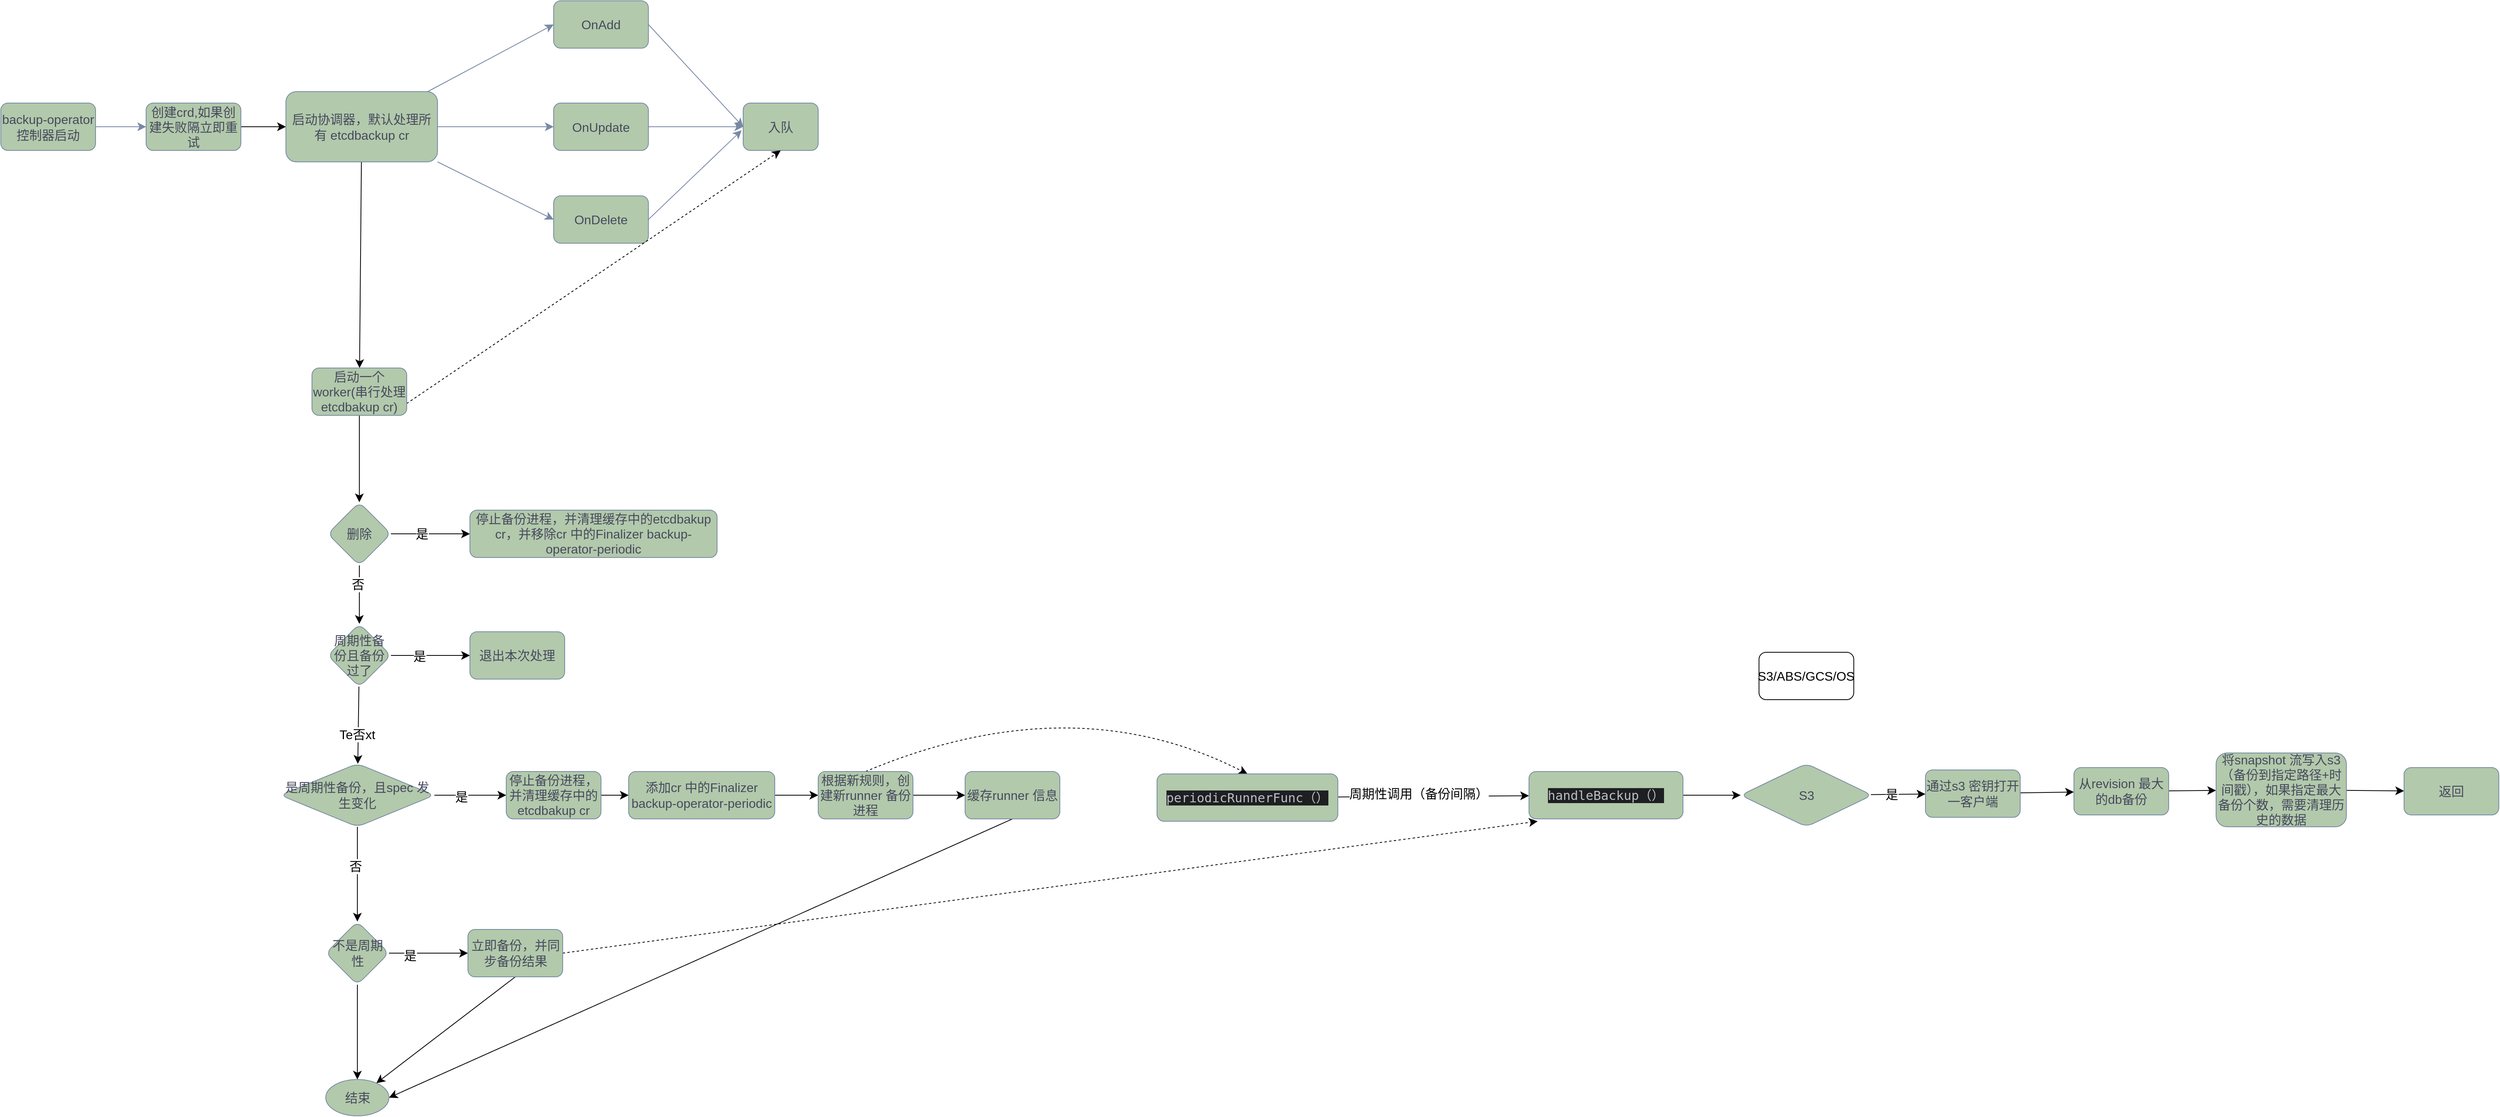 <mxfile version="21.6.1" type="device">
  <diagram name="第 1 页" id="Ej94uCb0L1IUmglXUefa">
    <mxGraphModel dx="1915" dy="1401" grid="0" gridSize="10" guides="1" tooltips="1" connect="1" arrows="1" fold="1" page="0" pageScale="1" pageWidth="827" pageHeight="1169" math="0" shadow="0">
      <root>
        <mxCell id="0" />
        <mxCell id="1" parent="0" />
        <mxCell id="u__oFbVeFZprRWQxTikK-1" value="" style="edgeStyle=none;curved=1;rounded=0;orthogonalLoop=1;jettySize=auto;html=1;fontSize=12;startSize=8;endSize=8;labelBackgroundColor=none;strokeColor=#788AA3;fontColor=default;" parent="1" source="u__oFbVeFZprRWQxTikK-2" target="u__oFbVeFZprRWQxTikK-3" edge="1">
          <mxGeometry relative="1" as="geometry" />
        </mxCell>
        <mxCell id="u__oFbVeFZprRWQxTikK-2" value="backup-operator 控制器启动" style="rounded=1;whiteSpace=wrap;html=1;fontSize=16;flipH=1;labelBackgroundColor=none;fillColor=#B2C9AB;strokeColor=#788AA3;fontColor=#46495D;" parent="1" vertex="1">
          <mxGeometry x="-98" y="60.5" width="120" height="60" as="geometry" />
        </mxCell>
        <mxCell id="tc41EtUaQBB8lVggmnJ8-11" value="" style="edgeStyle=none;curved=1;rounded=0;orthogonalLoop=1;jettySize=auto;html=1;fontSize=12;startSize=8;endSize=8;" parent="1" source="u__oFbVeFZprRWQxTikK-3" target="tc41EtUaQBB8lVggmnJ8-4" edge="1">
          <mxGeometry relative="1" as="geometry" />
        </mxCell>
        <mxCell id="u__oFbVeFZprRWQxTikK-3" value="创建crd,如果创建失败隔立即重试" style="whiteSpace=wrap;html=1;fontSize=16;rounded=1;flipH=1;labelBackgroundColor=none;fillColor=#B2C9AB;strokeColor=#788AA3;fontColor=#46495D;" parent="1" vertex="1">
          <mxGeometry x="86" y="60.5" width="120" height="60" as="geometry" />
        </mxCell>
        <mxCell id="tc41EtUaQBB8lVggmnJ8-1" value="" style="edgeStyle=none;curved=1;rounded=0;orthogonalLoop=1;jettySize=auto;html=1;fontSize=12;startSize=8;endSize=8;entryX=0;entryY=0.5;entryDx=0;entryDy=0;labelBackgroundColor=none;strokeColor=#788AA3;fontColor=default;" parent="1" source="tc41EtUaQBB8lVggmnJ8-4" target="tc41EtUaQBB8lVggmnJ8-12" edge="1">
          <mxGeometry relative="1" as="geometry">
            <mxPoint x="602" y="-40" as="targetPoint" />
          </mxGeometry>
        </mxCell>
        <mxCell id="tc41EtUaQBB8lVggmnJ8-2" value="" style="edgeStyle=none;curved=1;rounded=0;orthogonalLoop=1;jettySize=auto;html=1;fontSize=12;startSize=8;endSize=8;labelBackgroundColor=none;strokeColor=#788AA3;fontColor=default;" parent="1" source="tc41EtUaQBB8lVggmnJ8-4" target="tc41EtUaQBB8lVggmnJ8-7" edge="1">
          <mxGeometry relative="1" as="geometry" />
        </mxCell>
        <mxCell id="tc41EtUaQBB8lVggmnJ8-3" style="edgeStyle=none;curved=1;rounded=0;orthogonalLoop=1;jettySize=auto;html=1;exitX=1;exitY=1;exitDx=0;exitDy=0;fontSize=12;startSize=8;endSize=8;entryX=0;entryY=0.5;entryDx=0;entryDy=0;labelBackgroundColor=none;strokeColor=#788AA3;fontColor=default;" parent="1" source="tc41EtUaQBB8lVggmnJ8-4" target="tc41EtUaQBB8lVggmnJ8-9" edge="1">
          <mxGeometry relative="1" as="geometry">
            <mxPoint x="592" y="199" as="targetPoint" />
          </mxGeometry>
        </mxCell>
        <mxCell id="tc41EtUaQBB8lVggmnJ8-14" value="" style="edgeStyle=none;curved=1;rounded=0;orthogonalLoop=1;jettySize=auto;html=1;fontSize=12;startSize=8;endSize=8;" parent="1" source="tc41EtUaQBB8lVggmnJ8-4" target="tc41EtUaQBB8lVggmnJ8-13" edge="1">
          <mxGeometry relative="1" as="geometry" />
        </mxCell>
        <mxCell id="tc41EtUaQBB8lVggmnJ8-4" value="启动协调器，默认处理所有 etcdbackup cr" style="whiteSpace=wrap;html=1;fontSize=16;rounded=1;flipH=1;labelBackgroundColor=none;fillColor=#B2C9AB;strokeColor=#788AA3;fontColor=#46495D;" parent="1" vertex="1">
          <mxGeometry x="263" y="46" width="192" height="89" as="geometry" />
        </mxCell>
        <mxCell id="tc41EtUaQBB8lVggmnJ8-5" style="edgeStyle=none;curved=1;rounded=0;orthogonalLoop=1;jettySize=auto;html=1;exitX=1;exitY=0.5;exitDx=0;exitDy=0;entryX=0;entryY=0.5;entryDx=0;entryDy=0;fontSize=12;startSize=8;endSize=8;labelBackgroundColor=none;strokeColor=#788AA3;fontColor=default;" parent="1" source="tc41EtUaQBB8lVggmnJ8-12" target="tc41EtUaQBB8lVggmnJ8-10" edge="1">
          <mxGeometry relative="1" as="geometry">
            <mxPoint x="722" y="-40" as="sourcePoint" />
          </mxGeometry>
        </mxCell>
        <mxCell id="tc41EtUaQBB8lVggmnJ8-6" value="" style="edgeStyle=none;curved=1;rounded=0;orthogonalLoop=1;jettySize=auto;html=1;fontSize=12;startSize=8;endSize=8;labelBackgroundColor=none;strokeColor=#788AA3;fontColor=default;" parent="1" source="tc41EtUaQBB8lVggmnJ8-7" target="tc41EtUaQBB8lVggmnJ8-10" edge="1">
          <mxGeometry relative="1" as="geometry" />
        </mxCell>
        <mxCell id="tc41EtUaQBB8lVggmnJ8-7" value="OnUpdate" style="whiteSpace=wrap;html=1;fontSize=16;rounded=1;labelBackgroundColor=none;fillColor=#B2C9AB;strokeColor=#788AA3;fontColor=#46495D;" parent="1" vertex="1">
          <mxGeometry x="602" y="60.5" width="120" height="60" as="geometry" />
        </mxCell>
        <mxCell id="tc41EtUaQBB8lVggmnJ8-8" style="edgeStyle=none;curved=1;rounded=0;orthogonalLoop=1;jettySize=auto;html=1;exitX=1;exitY=0.5;exitDx=0;exitDy=0;fontSize=12;startSize=8;endSize=8;labelBackgroundColor=none;strokeColor=#788AA3;fontColor=default;" parent="1" source="tc41EtUaQBB8lVggmnJ8-9" edge="1">
          <mxGeometry relative="1" as="geometry">
            <mxPoint x="840" y="95" as="targetPoint" />
          </mxGeometry>
        </mxCell>
        <mxCell id="tc41EtUaQBB8lVggmnJ8-9" value="OnDelete" style="whiteSpace=wrap;html=1;fontSize=16;rounded=1;labelBackgroundColor=none;fillColor=#B2C9AB;strokeColor=#788AA3;fontColor=#46495D;" parent="1" vertex="1">
          <mxGeometry x="602" y="178" width="120" height="60" as="geometry" />
        </mxCell>
        <mxCell id="tc41EtUaQBB8lVggmnJ8-10" value="入队" style="whiteSpace=wrap;html=1;fontSize=16;rounded=1;labelBackgroundColor=none;fillColor=#B2C9AB;strokeColor=#788AA3;fontColor=#46495D;" parent="1" vertex="1">
          <mxGeometry x="842" y="60.5" width="95" height="60" as="geometry" />
        </mxCell>
        <mxCell id="tc41EtUaQBB8lVggmnJ8-12" value="OnAdd" style="whiteSpace=wrap;html=1;fontSize=16;rounded=1;labelBackgroundColor=none;fillColor=#B2C9AB;strokeColor=#788AA3;fontColor=#46495D;" parent="1" vertex="1">
          <mxGeometry x="602" y="-69" width="120" height="60" as="geometry" />
        </mxCell>
        <mxCell id="tc41EtUaQBB8lVggmnJ8-15" style="edgeStyle=none;curved=1;rounded=0;orthogonalLoop=1;jettySize=auto;html=1;exitX=1;exitY=0.75;exitDx=0;exitDy=0;entryX=0.5;entryY=1;entryDx=0;entryDy=0;fontSize=12;startSize=8;endSize=8;dashed=1;" parent="1" source="tc41EtUaQBB8lVggmnJ8-13" target="tc41EtUaQBB8lVggmnJ8-10" edge="1">
          <mxGeometry relative="1" as="geometry" />
        </mxCell>
        <mxCell id="tc41EtUaQBB8lVggmnJ8-17" value="" style="edgeStyle=none;curved=1;rounded=0;orthogonalLoop=1;jettySize=auto;html=1;fontSize=12;startSize=8;endSize=8;" parent="1" source="tc41EtUaQBB8lVggmnJ8-13" target="tc41EtUaQBB8lVggmnJ8-16" edge="1">
          <mxGeometry relative="1" as="geometry" />
        </mxCell>
        <mxCell id="tc41EtUaQBB8lVggmnJ8-13" value="启动一个worker(串行处理 etcdbakup cr)" style="whiteSpace=wrap;html=1;fontSize=16;fillColor=#B2C9AB;strokeColor=#788AA3;fontColor=#46495D;rounded=1;labelBackgroundColor=none;" parent="1" vertex="1">
          <mxGeometry x="296" y="396" width="120" height="60" as="geometry" />
        </mxCell>
        <mxCell id="tc41EtUaQBB8lVggmnJ8-19" value="" style="edgeStyle=none;curved=1;rounded=0;orthogonalLoop=1;jettySize=auto;html=1;fontSize=12;startSize=8;endSize=8;" parent="1" source="tc41EtUaQBB8lVggmnJ8-16" target="tc41EtUaQBB8lVggmnJ8-18" edge="1">
          <mxGeometry relative="1" as="geometry" />
        </mxCell>
        <mxCell id="tc41EtUaQBB8lVggmnJ8-20" value="是" style="edgeLabel;html=1;align=center;verticalAlign=middle;resizable=0;points=[];fontSize=16;" parent="tc41EtUaQBB8lVggmnJ8-19" vertex="1" connectable="0">
          <mxGeometry x="-0.22" relative="1" as="geometry">
            <mxPoint as="offset" />
          </mxGeometry>
        </mxCell>
        <mxCell id="tc41EtUaQBB8lVggmnJ8-22" value="" style="edgeStyle=none;curved=1;rounded=0;orthogonalLoop=1;jettySize=auto;html=1;fontSize=12;startSize=8;endSize=8;" parent="1" source="tc41EtUaQBB8lVggmnJ8-16" target="tc41EtUaQBB8lVggmnJ8-21" edge="1">
          <mxGeometry relative="1" as="geometry" />
        </mxCell>
        <mxCell id="tc41EtUaQBB8lVggmnJ8-23" value="否" style="edgeLabel;html=1;align=center;verticalAlign=middle;resizable=0;points=[];fontSize=16;" parent="tc41EtUaQBB8lVggmnJ8-22" vertex="1" connectable="0">
          <mxGeometry x="-0.367" y="-2" relative="1" as="geometry">
            <mxPoint as="offset" />
          </mxGeometry>
        </mxCell>
        <mxCell id="tc41EtUaQBB8lVggmnJ8-16" value="删除" style="rhombus;whiteSpace=wrap;html=1;fontSize=16;fillColor=#B2C9AB;strokeColor=#788AA3;fontColor=#46495D;rounded=1;labelBackgroundColor=none;" parent="1" vertex="1">
          <mxGeometry x="316" y="566" width="80" height="80" as="geometry" />
        </mxCell>
        <mxCell id="tc41EtUaQBB8lVggmnJ8-18" value="停止备份进程，并清理缓存中的etcdbakup cr，并移除cr 中的Finalizer backup-operator-periodic" style="whiteSpace=wrap;html=1;fontSize=16;fillColor=#B2C9AB;strokeColor=#788AA3;fontColor=#46495D;rounded=1;labelBackgroundColor=none;" parent="1" vertex="1">
          <mxGeometry x="496" y="576" width="313" height="60" as="geometry" />
        </mxCell>
        <mxCell id="tc41EtUaQBB8lVggmnJ8-25" value="" style="edgeStyle=none;curved=1;rounded=0;orthogonalLoop=1;jettySize=auto;html=1;fontSize=12;startSize=8;endSize=8;" parent="1" source="tc41EtUaQBB8lVggmnJ8-21" target="tc41EtUaQBB8lVggmnJ8-24" edge="1">
          <mxGeometry relative="1" as="geometry" />
        </mxCell>
        <mxCell id="tc41EtUaQBB8lVggmnJ8-26" value="是" style="edgeLabel;html=1;align=center;verticalAlign=middle;resizable=0;points=[];fontSize=16;" parent="tc41EtUaQBB8lVggmnJ8-25" vertex="1" connectable="0">
          <mxGeometry x="-0.28" y="-1" relative="1" as="geometry">
            <mxPoint as="offset" />
          </mxGeometry>
        </mxCell>
        <mxCell id="tc41EtUaQBB8lVggmnJ8-28" value="" style="edgeStyle=none;curved=1;rounded=0;orthogonalLoop=1;jettySize=auto;html=1;fontSize=12;startSize=8;endSize=8;" parent="1" source="tc41EtUaQBB8lVggmnJ8-21" target="tc41EtUaQBB8lVggmnJ8-27" edge="1">
          <mxGeometry relative="1" as="geometry" />
        </mxCell>
        <mxCell id="tc41EtUaQBB8lVggmnJ8-29" value="Te否xt" style="edgeLabel;html=1;align=center;verticalAlign=middle;resizable=0;points=[];fontSize=16;" parent="tc41EtUaQBB8lVggmnJ8-28" vertex="1" connectable="0">
          <mxGeometry x="0.229" y="-2" relative="1" as="geometry">
            <mxPoint as="offset" />
          </mxGeometry>
        </mxCell>
        <mxCell id="tc41EtUaQBB8lVggmnJ8-21" value="周期性备份且备份过了" style="rhombus;whiteSpace=wrap;html=1;fontSize=16;fillColor=#B2C9AB;strokeColor=#788AA3;fontColor=#46495D;rounded=1;labelBackgroundColor=none;" parent="1" vertex="1">
          <mxGeometry x="316" y="720" width="80" height="80" as="geometry" />
        </mxCell>
        <mxCell id="tc41EtUaQBB8lVggmnJ8-24" value="退出本次处理" style="whiteSpace=wrap;html=1;fontSize=16;fillColor=#B2C9AB;strokeColor=#788AA3;fontColor=#46495D;rounded=1;labelBackgroundColor=none;" parent="1" vertex="1">
          <mxGeometry x="496" y="730" width="120" height="60" as="geometry" />
        </mxCell>
        <mxCell id="tc41EtUaQBB8lVggmnJ8-31" value="" style="edgeStyle=none;curved=1;rounded=0;orthogonalLoop=1;jettySize=auto;html=1;fontSize=12;startSize=8;endSize=8;" parent="1" source="tc41EtUaQBB8lVggmnJ8-27" target="tc41EtUaQBB8lVggmnJ8-30" edge="1">
          <mxGeometry relative="1" as="geometry" />
        </mxCell>
        <mxCell id="tc41EtUaQBB8lVggmnJ8-32" value="是" style="edgeLabel;html=1;align=center;verticalAlign=middle;resizable=0;points=[];fontSize=16;" parent="tc41EtUaQBB8lVggmnJ8-31" vertex="1" connectable="0">
          <mxGeometry x="-0.253" y="-1" relative="1" as="geometry">
            <mxPoint y="1" as="offset" />
          </mxGeometry>
        </mxCell>
        <mxCell id="tc41EtUaQBB8lVggmnJ8-40" value="" style="edgeStyle=none;curved=1;rounded=0;orthogonalLoop=1;jettySize=auto;html=1;fontSize=12;startSize=8;endSize=8;" parent="1" source="tc41EtUaQBB8lVggmnJ8-27" target="tc41EtUaQBB8lVggmnJ8-39" edge="1">
          <mxGeometry relative="1" as="geometry" />
        </mxCell>
        <mxCell id="tc41EtUaQBB8lVggmnJ8-41" value="否" style="edgeLabel;html=1;align=center;verticalAlign=middle;resizable=0;points=[];fontSize=16;" parent="tc41EtUaQBB8lVggmnJ8-40" vertex="1" connectable="0">
          <mxGeometry x="-0.175" y="-3" relative="1" as="geometry">
            <mxPoint as="offset" />
          </mxGeometry>
        </mxCell>
        <mxCell id="tc41EtUaQBB8lVggmnJ8-27" value="是周期性备份，且spec 发生变化" style="rhombus;whiteSpace=wrap;html=1;fontSize=16;fillColor=#B2C9AB;strokeColor=#788AA3;fontColor=#46495D;rounded=1;labelBackgroundColor=none;" parent="1" vertex="1">
          <mxGeometry x="256" y="897" width="195" height="80" as="geometry" />
        </mxCell>
        <mxCell id="tc41EtUaQBB8lVggmnJ8-34" value="" style="edgeStyle=none;curved=1;rounded=0;orthogonalLoop=1;jettySize=auto;html=1;fontSize=12;startSize=8;endSize=8;" parent="1" source="tc41EtUaQBB8lVggmnJ8-30" target="tc41EtUaQBB8lVggmnJ8-33" edge="1">
          <mxGeometry relative="1" as="geometry" />
        </mxCell>
        <mxCell id="tc41EtUaQBB8lVggmnJ8-30" value="停止备份进程，并清理缓存中的etcdbakup cr" style="whiteSpace=wrap;html=1;fontSize=16;fillColor=#B2C9AB;strokeColor=#788AA3;fontColor=#46495D;rounded=1;labelBackgroundColor=none;" parent="1" vertex="1">
          <mxGeometry x="542" y="907" width="120" height="60" as="geometry" />
        </mxCell>
        <mxCell id="tc41EtUaQBB8lVggmnJ8-36" value="" style="edgeStyle=none;curved=1;rounded=0;orthogonalLoop=1;jettySize=auto;html=1;fontSize=12;startSize=8;endSize=8;" parent="1" source="tc41EtUaQBB8lVggmnJ8-33" target="tc41EtUaQBB8lVggmnJ8-35" edge="1">
          <mxGeometry relative="1" as="geometry" />
        </mxCell>
        <mxCell id="tc41EtUaQBB8lVggmnJ8-33" value="添加cr 中的Finalizer backup-operator-periodic" style="whiteSpace=wrap;html=1;fontSize=16;fillColor=#B2C9AB;strokeColor=#788AA3;fontColor=#46495D;rounded=1;labelBackgroundColor=none;" parent="1" vertex="1">
          <mxGeometry x="697" y="907" width="185" height="60" as="geometry" />
        </mxCell>
        <mxCell id="tc41EtUaQBB8lVggmnJ8-38" value="" style="edgeStyle=none;curved=1;rounded=0;orthogonalLoop=1;jettySize=auto;html=1;fontSize=12;startSize=8;endSize=8;" parent="1" source="tc41EtUaQBB8lVggmnJ8-35" target="tc41EtUaQBB8lVggmnJ8-37" edge="1">
          <mxGeometry relative="1" as="geometry" />
        </mxCell>
        <mxCell id="tc41EtUaQBB8lVggmnJ8-51" style="edgeStyle=none;curved=1;rounded=0;orthogonalLoop=1;jettySize=auto;html=1;exitX=0.5;exitY=0;exitDx=0;exitDy=0;entryX=0.5;entryY=0;entryDx=0;entryDy=0;fontSize=12;startSize=8;endSize=8;dashed=1;" parent="1" source="tc41EtUaQBB8lVggmnJ8-35" target="tc41EtUaQBB8lVggmnJ8-49" edge="1">
          <mxGeometry relative="1" as="geometry">
            <Array as="points">
              <mxPoint x="1259" y="797" />
            </Array>
          </mxGeometry>
        </mxCell>
        <mxCell id="tc41EtUaQBB8lVggmnJ8-35" value="根据新规则，创建新runner 备份进程" style="whiteSpace=wrap;html=1;fontSize=16;fillColor=#B2C9AB;strokeColor=#788AA3;fontColor=#46495D;rounded=1;labelBackgroundColor=none;" parent="1" vertex="1">
          <mxGeometry x="937" y="907" width="120" height="60" as="geometry" />
        </mxCell>
        <mxCell id="tc41EtUaQBB8lVggmnJ8-48" style="edgeStyle=none;curved=1;rounded=0;orthogonalLoop=1;jettySize=auto;html=1;exitX=0.5;exitY=1;exitDx=0;exitDy=0;entryX=1;entryY=0.5;entryDx=0;entryDy=0;fontSize=12;startSize=8;endSize=8;" parent="1" source="tc41EtUaQBB8lVggmnJ8-37" target="tc41EtUaQBB8lVggmnJ8-45" edge="1">
          <mxGeometry relative="1" as="geometry" />
        </mxCell>
        <mxCell id="tc41EtUaQBB8lVggmnJ8-37" value="缓存runner 信息" style="whiteSpace=wrap;html=1;fontSize=16;fillColor=#B2C9AB;strokeColor=#788AA3;fontColor=#46495D;rounded=1;labelBackgroundColor=none;" parent="1" vertex="1">
          <mxGeometry x="1123" y="907" width="120" height="60" as="geometry" />
        </mxCell>
        <mxCell id="tc41EtUaQBB8lVggmnJ8-43" value="" style="edgeStyle=none;curved=1;rounded=0;orthogonalLoop=1;jettySize=auto;html=1;fontSize=12;startSize=8;endSize=8;" parent="1" source="tc41EtUaQBB8lVggmnJ8-39" target="tc41EtUaQBB8lVggmnJ8-42" edge="1">
          <mxGeometry relative="1" as="geometry" />
        </mxCell>
        <mxCell id="tc41EtUaQBB8lVggmnJ8-44" value="是" style="edgeLabel;html=1;align=center;verticalAlign=middle;resizable=0;points=[];fontSize=16;" parent="tc41EtUaQBB8lVggmnJ8-43" vertex="1" connectable="0">
          <mxGeometry x="-0.47" y="-2" relative="1" as="geometry">
            <mxPoint y="1" as="offset" />
          </mxGeometry>
        </mxCell>
        <mxCell id="tc41EtUaQBB8lVggmnJ8-46" value="" style="edgeStyle=none;curved=1;rounded=0;orthogonalLoop=1;jettySize=auto;html=1;fontSize=12;startSize=8;endSize=8;" parent="1" source="tc41EtUaQBB8lVggmnJ8-39" target="tc41EtUaQBB8lVggmnJ8-45" edge="1">
          <mxGeometry relative="1" as="geometry" />
        </mxCell>
        <mxCell id="tc41EtUaQBB8lVggmnJ8-39" value="不是周期性" style="rhombus;whiteSpace=wrap;html=1;fontSize=16;fillColor=#B2C9AB;strokeColor=#788AA3;fontColor=#46495D;rounded=1;labelBackgroundColor=none;" parent="1" vertex="1">
          <mxGeometry x="313.5" y="1097" width="80" height="80" as="geometry" />
        </mxCell>
        <mxCell id="tc41EtUaQBB8lVggmnJ8-47" style="edgeStyle=none;curved=1;rounded=0;orthogonalLoop=1;jettySize=auto;html=1;exitX=0.5;exitY=1;exitDx=0;exitDy=0;fontSize=12;startSize=8;endSize=8;" parent="1" source="tc41EtUaQBB8lVggmnJ8-42" target="tc41EtUaQBB8lVggmnJ8-45" edge="1">
          <mxGeometry relative="1" as="geometry" />
        </mxCell>
        <mxCell id="tc41EtUaQBB8lVggmnJ8-56" style="edgeStyle=none;curved=1;rounded=0;orthogonalLoop=1;jettySize=auto;html=1;exitX=1;exitY=0.5;exitDx=0;exitDy=0;entryX=0.056;entryY=1.05;entryDx=0;entryDy=0;entryPerimeter=0;fontSize=12;startSize=8;endSize=8;dashed=1;" parent="1" source="tc41EtUaQBB8lVggmnJ8-42" target="tc41EtUaQBB8lVggmnJ8-52" edge="1">
          <mxGeometry relative="1" as="geometry" />
        </mxCell>
        <mxCell id="tc41EtUaQBB8lVggmnJ8-42" value="立即备份，并同步备份结果" style="whiteSpace=wrap;html=1;fontSize=16;fillColor=#B2C9AB;strokeColor=#788AA3;fontColor=#46495D;rounded=1;labelBackgroundColor=none;" parent="1" vertex="1">
          <mxGeometry x="493.5" y="1107" width="120" height="60" as="geometry" />
        </mxCell>
        <mxCell id="tc41EtUaQBB8lVggmnJ8-45" value="结束" style="ellipse;whiteSpace=wrap;html=1;fontSize=16;fillColor=#B2C9AB;strokeColor=#788AA3;fontColor=#46495D;rounded=1;labelBackgroundColor=none;" parent="1" vertex="1">
          <mxGeometry x="313.5" y="1297" width="80" height="46" as="geometry" />
        </mxCell>
        <mxCell id="tc41EtUaQBB8lVggmnJ8-53" value="" style="edgeStyle=none;curved=1;rounded=0;orthogonalLoop=1;jettySize=auto;html=1;fontSize=12;startSize=8;endSize=8;" parent="1" source="tc41EtUaQBB8lVggmnJ8-49" target="tc41EtUaQBB8lVggmnJ8-52" edge="1">
          <mxGeometry relative="1" as="geometry" />
        </mxCell>
        <mxCell id="tc41EtUaQBB8lVggmnJ8-55" value="周期性调用（备份间隔）" style="edgeLabel;html=1;align=center;verticalAlign=middle;resizable=0;points=[];fontSize=16;" parent="tc41EtUaQBB8lVggmnJ8-53" vertex="1" connectable="0">
          <mxGeometry x="-0.156" y="4" relative="1" as="geometry">
            <mxPoint as="offset" />
          </mxGeometry>
        </mxCell>
        <mxCell id="tc41EtUaQBB8lVggmnJ8-49" value="&lt;div style=&quot;background-color:#1e1f22;color:#bcbec4&quot;&gt;&lt;pre style=&quot;font-family:&#39;JetBrains Mono&#39;,monospace;font-size:12.0pt;&quot;&gt;periodicRunnerFunc（）&lt;/pre&gt;&lt;/div&gt;" style="whiteSpace=wrap;html=1;fontSize=16;fillColor=#B2C9AB;strokeColor=#788AA3;fontColor=#46495D;rounded=1;labelBackgroundColor=none;" parent="1" vertex="1">
          <mxGeometry x="1366" y="910" width="229" height="60" as="geometry" />
        </mxCell>
        <mxCell id="tc41EtUaQBB8lVggmnJ8-58" value="" style="edgeStyle=none;curved=1;rounded=0;orthogonalLoop=1;jettySize=auto;html=1;fontSize=12;startSize=8;endSize=8;" parent="1" source="tc41EtUaQBB8lVggmnJ8-52" target="tc41EtUaQBB8lVggmnJ8-57" edge="1">
          <mxGeometry relative="1" as="geometry" />
        </mxCell>
        <mxCell id="tc41EtUaQBB8lVggmnJ8-52" value="&lt;div style=&quot;background-color:#1e1f22;color:#bcbec4&quot;&gt;&lt;pre style=&quot;font-family:&#39;JetBrains Mono&#39;,monospace;font-size:12.0pt;&quot;&gt;handleBackup（）&lt;/pre&gt;&lt;/div&gt;" style="whiteSpace=wrap;html=1;fontSize=16;fillColor=#B2C9AB;strokeColor=#788AA3;fontColor=#46495D;rounded=1;labelBackgroundColor=none;" parent="1" vertex="1">
          <mxGeometry x="1837" y="907" width="195" height="60" as="geometry" />
        </mxCell>
        <mxCell id="tc41EtUaQBB8lVggmnJ8-60" value="" style="edgeStyle=none;curved=1;rounded=0;orthogonalLoop=1;jettySize=auto;html=1;fontSize=12;startSize=8;endSize=8;" parent="1" source="tc41EtUaQBB8lVggmnJ8-57" target="tc41EtUaQBB8lVggmnJ8-59" edge="1">
          <mxGeometry relative="1" as="geometry" />
        </mxCell>
        <mxCell id="tc41EtUaQBB8lVggmnJ8-62" value="是" style="edgeLabel;html=1;align=center;verticalAlign=middle;resizable=0;points=[];fontSize=16;" parent="tc41EtUaQBB8lVggmnJ8-60" vertex="1" connectable="0">
          <mxGeometry x="-0.26" relative="1" as="geometry">
            <mxPoint as="offset" />
          </mxGeometry>
        </mxCell>
        <mxCell id="tc41EtUaQBB8lVggmnJ8-57" value="S3" style="rhombus;whiteSpace=wrap;html=1;fontSize=16;fillColor=#B2C9AB;strokeColor=#788AA3;fontColor=#46495D;rounded=1;labelBackgroundColor=none;" parent="1" vertex="1">
          <mxGeometry x="2105" y="897" width="166.5" height="80" as="geometry" />
        </mxCell>
        <mxCell id="tc41EtUaQBB8lVggmnJ8-64" value="" style="edgeStyle=none;curved=1;rounded=0;orthogonalLoop=1;jettySize=auto;html=1;fontSize=12;startSize=8;endSize=8;" parent="1" source="tc41EtUaQBB8lVggmnJ8-59" target="tc41EtUaQBB8lVggmnJ8-63" edge="1">
          <mxGeometry relative="1" as="geometry" />
        </mxCell>
        <mxCell id="tc41EtUaQBB8lVggmnJ8-59" value="通过s3 密钥打开一客户端" style="whiteSpace=wrap;html=1;fontSize=16;fillColor=#B2C9AB;strokeColor=#788AA3;fontColor=#46495D;rounded=1;labelBackgroundColor=none;" parent="1" vertex="1">
          <mxGeometry x="2339" y="905" width="120" height="60" as="geometry" />
        </mxCell>
        <mxCell id="tc41EtUaQBB8lVggmnJ8-61" value="S3/ABS/GCS/OS" style="rounded=1;whiteSpace=wrap;html=1;fontSize=16;" parent="1" vertex="1">
          <mxGeometry x="2128.25" y="756" width="120" height="60" as="geometry" />
        </mxCell>
        <mxCell id="tc41EtUaQBB8lVggmnJ8-66" value="" style="edgeStyle=none;curved=1;rounded=0;orthogonalLoop=1;jettySize=auto;html=1;fontSize=12;startSize=8;endSize=8;" parent="1" source="tc41EtUaQBB8lVggmnJ8-63" target="tc41EtUaQBB8lVggmnJ8-65" edge="1">
          <mxGeometry relative="1" as="geometry" />
        </mxCell>
        <mxCell id="tc41EtUaQBB8lVggmnJ8-63" value="从revision 最大的db备份" style="whiteSpace=wrap;html=1;fontSize=16;fillColor=#B2C9AB;strokeColor=#788AA3;fontColor=#46495D;rounded=1;labelBackgroundColor=none;" parent="1" vertex="1">
          <mxGeometry x="2527" y="902" width="120" height="60" as="geometry" />
        </mxCell>
        <mxCell id="tc41EtUaQBB8lVggmnJ8-68" value="" style="edgeStyle=none;curved=1;rounded=0;orthogonalLoop=1;jettySize=auto;html=1;fontSize=12;startSize=8;endSize=8;" parent="1" source="tc41EtUaQBB8lVggmnJ8-65" target="tc41EtUaQBB8lVggmnJ8-67" edge="1">
          <mxGeometry relative="1" as="geometry" />
        </mxCell>
        <mxCell id="tc41EtUaQBB8lVggmnJ8-65" value="将snapshot 流写入s3（备份到指定路径+时间戳），如果指定最大备份个数，需要清理历史的数据" style="whiteSpace=wrap;html=1;fontSize=16;fillColor=#B2C9AB;strokeColor=#788AA3;fontColor=#46495D;rounded=1;labelBackgroundColor=none;" parent="1" vertex="1">
          <mxGeometry x="2707" y="883.5" width="165" height="93.5" as="geometry" />
        </mxCell>
        <mxCell id="tc41EtUaQBB8lVggmnJ8-67" value="返回" style="whiteSpace=wrap;html=1;fontSize=16;fillColor=#B2C9AB;strokeColor=#788AA3;fontColor=#46495D;rounded=1;labelBackgroundColor=none;" parent="1" vertex="1">
          <mxGeometry x="2945" y="902" width="120" height="60" as="geometry" />
        </mxCell>
      </root>
    </mxGraphModel>
  </diagram>
</mxfile>
